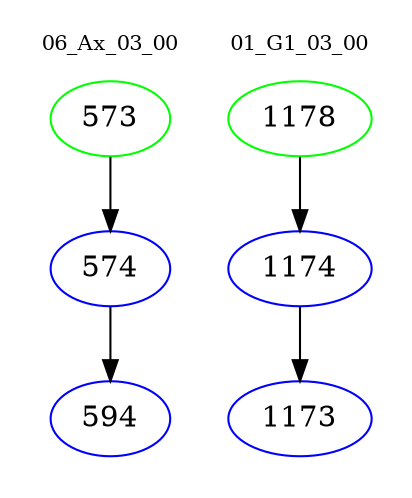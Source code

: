digraph{
subgraph cluster_0 {
color = white
label = "06_Ax_03_00";
fontsize=10;
T0_573 [label="573", color="green"]
T0_573 -> T0_574 [color="black"]
T0_574 [label="574", color="blue"]
T0_574 -> T0_594 [color="black"]
T0_594 [label="594", color="blue"]
}
subgraph cluster_1 {
color = white
label = "01_G1_03_00";
fontsize=10;
T1_1178 [label="1178", color="green"]
T1_1178 -> T1_1174 [color="black"]
T1_1174 [label="1174", color="blue"]
T1_1174 -> T1_1173 [color="black"]
T1_1173 [label="1173", color="blue"]
}
}
